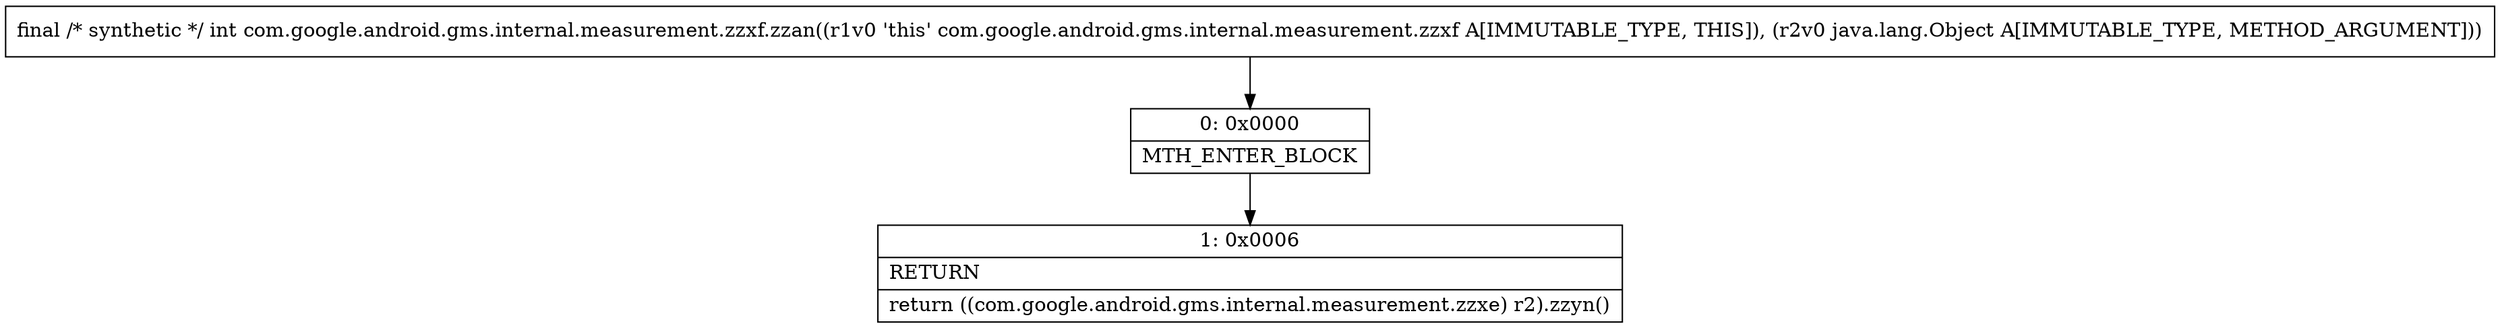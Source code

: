 digraph "CFG forcom.google.android.gms.internal.measurement.zzxf.zzan(Ljava\/lang\/Object;)I" {
Node_0 [shape=record,label="{0\:\ 0x0000|MTH_ENTER_BLOCK\l}"];
Node_1 [shape=record,label="{1\:\ 0x0006|RETURN\l|return ((com.google.android.gms.internal.measurement.zzxe) r2).zzyn()\l}"];
MethodNode[shape=record,label="{final \/* synthetic *\/ int com.google.android.gms.internal.measurement.zzxf.zzan((r1v0 'this' com.google.android.gms.internal.measurement.zzxf A[IMMUTABLE_TYPE, THIS]), (r2v0 java.lang.Object A[IMMUTABLE_TYPE, METHOD_ARGUMENT])) }"];
MethodNode -> Node_0;
Node_0 -> Node_1;
}

